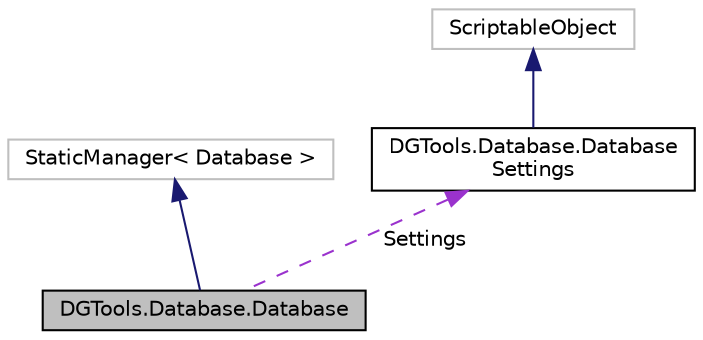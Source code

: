 digraph "DGTools.Database.Database"
{
 // LATEX_PDF_SIZE
  edge [fontname="Helvetica",fontsize="10",labelfontname="Helvetica",labelfontsize="10"];
  node [fontname="Helvetica",fontsize="10",shape=record];
  Node2 [label="DGTools.Database.Database",height=0.2,width=0.4,color="black", fillcolor="grey75", style="filled", fontcolor="black",tooltip=" "];
  Node3 -> Node2 [dir="back",color="midnightblue",fontsize="10",style="solid"];
  Node3 [label="StaticManager\< Database \>",height=0.2,width=0.4,color="grey75", fillcolor="white", style="filled",tooltip=" "];
  Node4 -> Node2 [dir="back",color="darkorchid3",fontsize="10",style="dashed",label=" Settings" ];
  Node4 [label="DGTools.Database.Database\lSettings",height=0.2,width=0.4,color="black", fillcolor="white", style="filled",URL="$class_d_g_tools_1_1_database_1_1_database_settings.html",tooltip=" "];
  Node5 -> Node4 [dir="back",color="midnightblue",fontsize="10",style="solid"];
  Node5 [label="ScriptableObject",height=0.2,width=0.4,color="grey75", fillcolor="white", style="filled",tooltip=" "];
}
